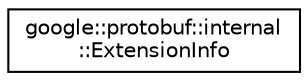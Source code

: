 digraph "类继承关系图"
{
 // LATEX_PDF_SIZE
  edge [fontname="Helvetica",fontsize="10",labelfontname="Helvetica",labelfontsize="10"];
  node [fontname="Helvetica",fontsize="10",shape=record];
  rankdir="LR";
  Node0 [label="google::protobuf::internal\l::ExtensionInfo",height=0.2,width=0.4,color="black", fillcolor="white", style="filled",URL="$structgoogle_1_1protobuf_1_1internal_1_1ExtensionInfo.html",tooltip=" "];
}
